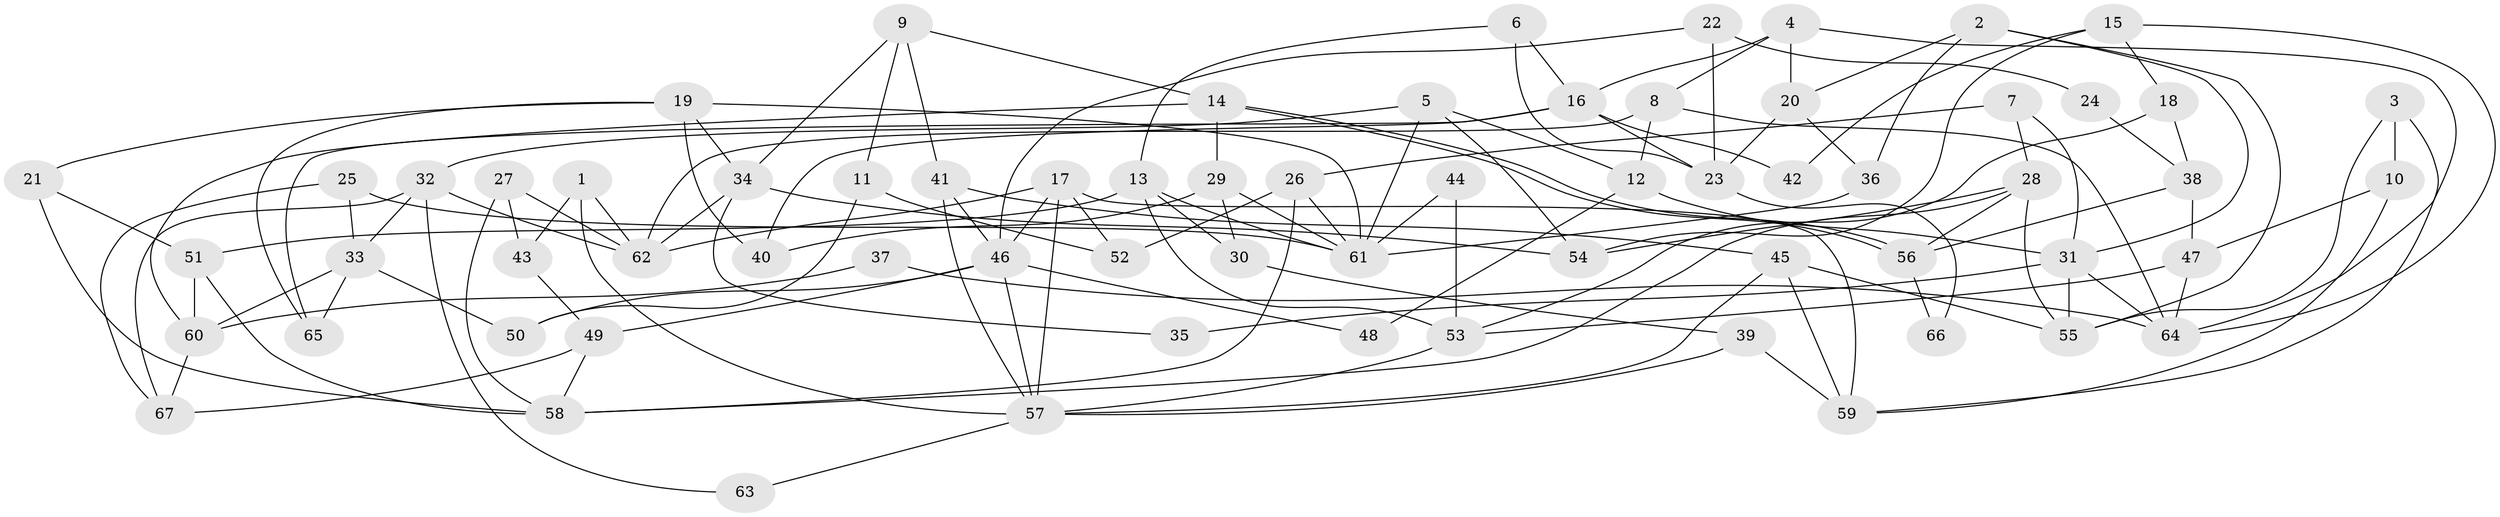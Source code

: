 // Generated by graph-tools (version 1.1) at 2025/14/03/09/25 04:14:58]
// undirected, 67 vertices, 134 edges
graph export_dot {
graph [start="1"]
  node [color=gray90,style=filled];
  1;
  2;
  3;
  4;
  5;
  6;
  7;
  8;
  9;
  10;
  11;
  12;
  13;
  14;
  15;
  16;
  17;
  18;
  19;
  20;
  21;
  22;
  23;
  24;
  25;
  26;
  27;
  28;
  29;
  30;
  31;
  32;
  33;
  34;
  35;
  36;
  37;
  38;
  39;
  40;
  41;
  42;
  43;
  44;
  45;
  46;
  47;
  48;
  49;
  50;
  51;
  52;
  53;
  54;
  55;
  56;
  57;
  58;
  59;
  60;
  61;
  62;
  63;
  64;
  65;
  66;
  67;
  1 -- 57;
  1 -- 43;
  1 -- 62;
  2 -- 31;
  2 -- 36;
  2 -- 20;
  2 -- 55;
  3 -- 55;
  3 -- 59;
  3 -- 10;
  4 -- 16;
  4 -- 8;
  4 -- 20;
  4 -- 64;
  5 -- 32;
  5 -- 61;
  5 -- 12;
  5 -- 54;
  6 -- 16;
  6 -- 13;
  6 -- 23;
  7 -- 28;
  7 -- 26;
  7 -- 31;
  8 -- 62;
  8 -- 12;
  8 -- 64;
  9 -- 34;
  9 -- 14;
  9 -- 11;
  9 -- 41;
  10 -- 47;
  10 -- 59;
  11 -- 52;
  11 -- 50;
  12 -- 31;
  12 -- 48;
  13 -- 30;
  13 -- 51;
  13 -- 53;
  13 -- 61;
  14 -- 56;
  14 -- 56;
  14 -- 60;
  14 -- 29;
  15 -- 54;
  15 -- 64;
  15 -- 18;
  15 -- 42;
  16 -- 65;
  16 -- 23;
  16 -- 40;
  16 -- 42;
  17 -- 59;
  17 -- 57;
  17 -- 46;
  17 -- 52;
  17 -- 62;
  18 -- 53;
  18 -- 38;
  19 -- 61;
  19 -- 34;
  19 -- 21;
  19 -- 40;
  19 -- 65;
  20 -- 23;
  20 -- 36;
  21 -- 51;
  21 -- 58;
  22 -- 46;
  22 -- 23;
  22 -- 24;
  23 -- 66;
  24 -- 38;
  25 -- 61;
  25 -- 33;
  25 -- 67;
  26 -- 61;
  26 -- 58;
  26 -- 52;
  27 -- 58;
  27 -- 62;
  27 -- 43;
  28 -- 55;
  28 -- 56;
  28 -- 54;
  28 -- 58;
  29 -- 40;
  29 -- 30;
  29 -- 61;
  30 -- 39;
  31 -- 64;
  31 -- 35;
  31 -- 55;
  32 -- 62;
  32 -- 67;
  32 -- 33;
  32 -- 63;
  33 -- 50;
  33 -- 60;
  33 -- 65;
  34 -- 62;
  34 -- 54;
  34 -- 35;
  36 -- 61;
  37 -- 60;
  37 -- 64;
  38 -- 47;
  38 -- 56;
  39 -- 57;
  39 -- 59;
  41 -- 46;
  41 -- 45;
  41 -- 57;
  43 -- 49;
  44 -- 61;
  44 -- 53;
  45 -- 55;
  45 -- 57;
  45 -- 59;
  46 -- 57;
  46 -- 48;
  46 -- 49;
  46 -- 50;
  47 -- 64;
  47 -- 53;
  49 -- 58;
  49 -- 67;
  51 -- 58;
  51 -- 60;
  53 -- 57;
  56 -- 66;
  57 -- 63;
  60 -- 67;
}
